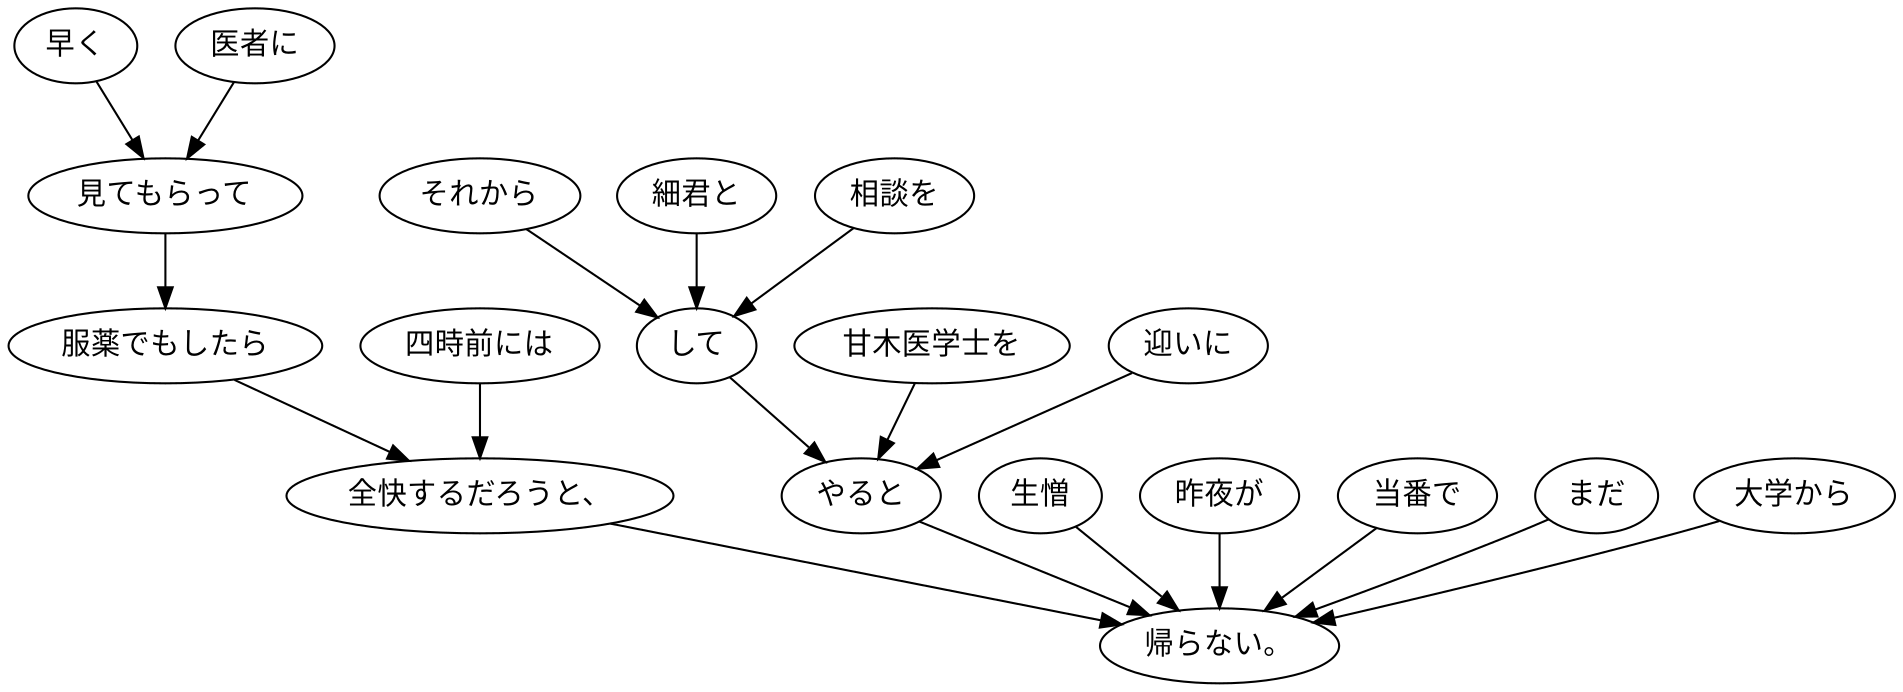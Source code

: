 digraph graph1187 {
	node0 [label="早く"];
	node1 [label="医者に"];
	node2 [label="見てもらって"];
	node3 [label="服薬でもしたら"];
	node4 [label="四時前には"];
	node5 [label="全快するだろうと、"];
	node6 [label="それから"];
	node7 [label="細君と"];
	node8 [label="相談を"];
	node9 [label="して"];
	node10 [label="甘木医学士を"];
	node11 [label="迎いに"];
	node12 [label="やると"];
	node13 [label="生憎"];
	node14 [label="昨夜が"];
	node15 [label="当番で"];
	node16 [label="まだ"];
	node17 [label="大学から"];
	node18 [label="帰らない。"];
	node0 -> node2;
	node1 -> node2;
	node2 -> node3;
	node3 -> node5;
	node4 -> node5;
	node5 -> node18;
	node6 -> node9;
	node7 -> node9;
	node8 -> node9;
	node9 -> node12;
	node10 -> node12;
	node11 -> node12;
	node12 -> node18;
	node13 -> node18;
	node14 -> node18;
	node15 -> node18;
	node16 -> node18;
	node17 -> node18;
}
